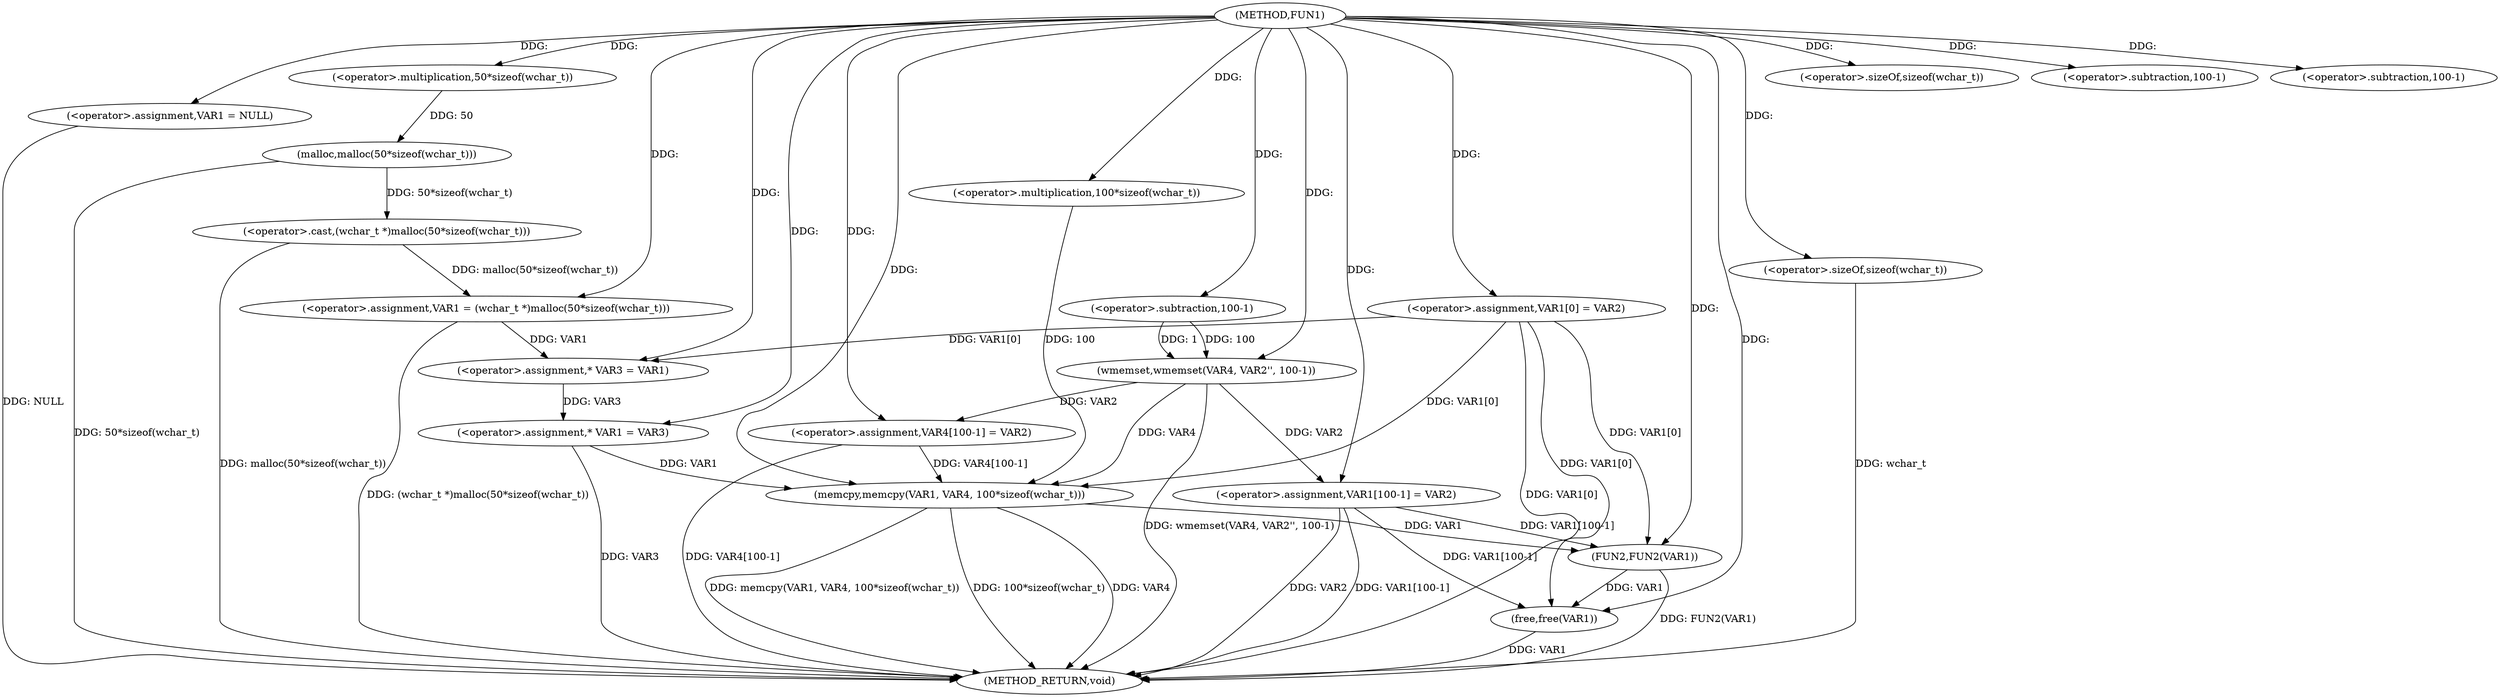 digraph FUN1 {  
"1000100" [label = "(METHOD,FUN1)" ]
"1000162" [label = "(METHOD_RETURN,void)" ]
"1000103" [label = "(<operator>.assignment,VAR1 = NULL)" ]
"1000106" [label = "(<operator>.assignment,VAR1 = (wchar_t *)malloc(50*sizeof(wchar_t)))" ]
"1000108" [label = "(<operator>.cast,(wchar_t *)malloc(50*sizeof(wchar_t)))" ]
"1000110" [label = "(malloc,malloc(50*sizeof(wchar_t)))" ]
"1000111" [label = "(<operator>.multiplication,50*sizeof(wchar_t))" ]
"1000113" [label = "(<operator>.sizeOf,sizeof(wchar_t))" ]
"1000115" [label = "(<operator>.assignment,VAR1[0] = VAR2)" ]
"1000122" [label = "(<operator>.assignment,* VAR3 = VAR1)" ]
"1000126" [label = "(<operator>.assignment,* VAR1 = VAR3)" ]
"1000131" [label = "(wmemset,wmemset(VAR4, VAR2'', 100-1))" ]
"1000134" [label = "(<operator>.subtraction,100-1)" ]
"1000137" [label = "(<operator>.assignment,VAR4[100-1] = VAR2)" ]
"1000140" [label = "(<operator>.subtraction,100-1)" ]
"1000144" [label = "(memcpy,memcpy(VAR1, VAR4, 100*sizeof(wchar_t)))" ]
"1000147" [label = "(<operator>.multiplication,100*sizeof(wchar_t))" ]
"1000149" [label = "(<operator>.sizeOf,sizeof(wchar_t))" ]
"1000151" [label = "(<operator>.assignment,VAR1[100-1] = VAR2)" ]
"1000154" [label = "(<operator>.subtraction,100-1)" ]
"1000158" [label = "(FUN2,FUN2(VAR1))" ]
"1000160" [label = "(free,free(VAR1))" ]
  "1000106" -> "1000162"  [ label = "DDG: (wchar_t *)malloc(50*sizeof(wchar_t))"] 
  "1000151" -> "1000162"  [ label = "DDG: VAR2"] 
  "1000103" -> "1000162"  [ label = "DDG: NULL"] 
  "1000151" -> "1000162"  [ label = "DDG: VAR1[100-1]"] 
  "1000108" -> "1000162"  [ label = "DDG: malloc(50*sizeof(wchar_t))"] 
  "1000149" -> "1000162"  [ label = "DDG: wchar_t"] 
  "1000144" -> "1000162"  [ label = "DDG: VAR4"] 
  "1000131" -> "1000162"  [ label = "DDG: wmemset(VAR4, VAR2'', 100-1)"] 
  "1000144" -> "1000162"  [ label = "DDG: memcpy(VAR1, VAR4, 100*sizeof(wchar_t))"] 
  "1000158" -> "1000162"  [ label = "DDG: FUN2(VAR1)"] 
  "1000126" -> "1000162"  [ label = "DDG: VAR3"] 
  "1000137" -> "1000162"  [ label = "DDG: VAR4[100-1]"] 
  "1000144" -> "1000162"  [ label = "DDG: 100*sizeof(wchar_t)"] 
  "1000115" -> "1000162"  [ label = "DDG: VAR1[0]"] 
  "1000110" -> "1000162"  [ label = "DDG: 50*sizeof(wchar_t)"] 
  "1000160" -> "1000162"  [ label = "DDG: VAR1"] 
  "1000100" -> "1000103"  [ label = "DDG: "] 
  "1000108" -> "1000106"  [ label = "DDG: malloc(50*sizeof(wchar_t))"] 
  "1000100" -> "1000106"  [ label = "DDG: "] 
  "1000110" -> "1000108"  [ label = "DDG: 50*sizeof(wchar_t)"] 
  "1000111" -> "1000110"  [ label = "DDG: 50"] 
  "1000100" -> "1000111"  [ label = "DDG: "] 
  "1000100" -> "1000113"  [ label = "DDG: "] 
  "1000100" -> "1000115"  [ label = "DDG: "] 
  "1000106" -> "1000122"  [ label = "DDG: VAR1"] 
  "1000115" -> "1000122"  [ label = "DDG: VAR1[0]"] 
  "1000100" -> "1000122"  [ label = "DDG: "] 
  "1000122" -> "1000126"  [ label = "DDG: VAR3"] 
  "1000100" -> "1000126"  [ label = "DDG: "] 
  "1000100" -> "1000131"  [ label = "DDG: "] 
  "1000134" -> "1000131"  [ label = "DDG: 100"] 
  "1000134" -> "1000131"  [ label = "DDG: 1"] 
  "1000100" -> "1000134"  [ label = "DDG: "] 
  "1000131" -> "1000137"  [ label = "DDG: VAR2"] 
  "1000100" -> "1000137"  [ label = "DDG: "] 
  "1000100" -> "1000140"  [ label = "DDG: "] 
  "1000126" -> "1000144"  [ label = "DDG: VAR1"] 
  "1000115" -> "1000144"  [ label = "DDG: VAR1[0]"] 
  "1000100" -> "1000144"  [ label = "DDG: "] 
  "1000131" -> "1000144"  [ label = "DDG: VAR4"] 
  "1000137" -> "1000144"  [ label = "DDG: VAR4[100-1]"] 
  "1000147" -> "1000144"  [ label = "DDG: 100"] 
  "1000100" -> "1000147"  [ label = "DDG: "] 
  "1000100" -> "1000149"  [ label = "DDG: "] 
  "1000100" -> "1000151"  [ label = "DDG: "] 
  "1000131" -> "1000151"  [ label = "DDG: VAR2"] 
  "1000100" -> "1000154"  [ label = "DDG: "] 
  "1000151" -> "1000158"  [ label = "DDG: VAR1[100-1]"] 
  "1000144" -> "1000158"  [ label = "DDG: VAR1"] 
  "1000115" -> "1000158"  [ label = "DDG: VAR1[0]"] 
  "1000100" -> "1000158"  [ label = "DDG: "] 
  "1000158" -> "1000160"  [ label = "DDG: VAR1"] 
  "1000151" -> "1000160"  [ label = "DDG: VAR1[100-1]"] 
  "1000115" -> "1000160"  [ label = "DDG: VAR1[0]"] 
  "1000100" -> "1000160"  [ label = "DDG: "] 
}
